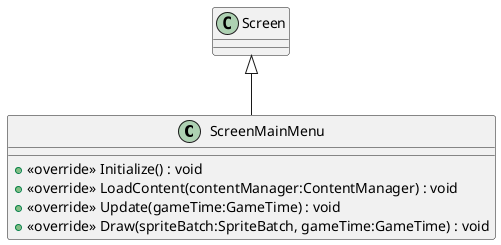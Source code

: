 @startuml
class ScreenMainMenu {
    + <<override>> Initialize() : void
    + <<override>> LoadContent(contentManager:ContentManager) : void
    + <<override>> Update(gameTime:GameTime) : void
    + <<override>> Draw(spriteBatch:SpriteBatch, gameTime:GameTime) : void
}
Screen <|-- ScreenMainMenu
@enduml
